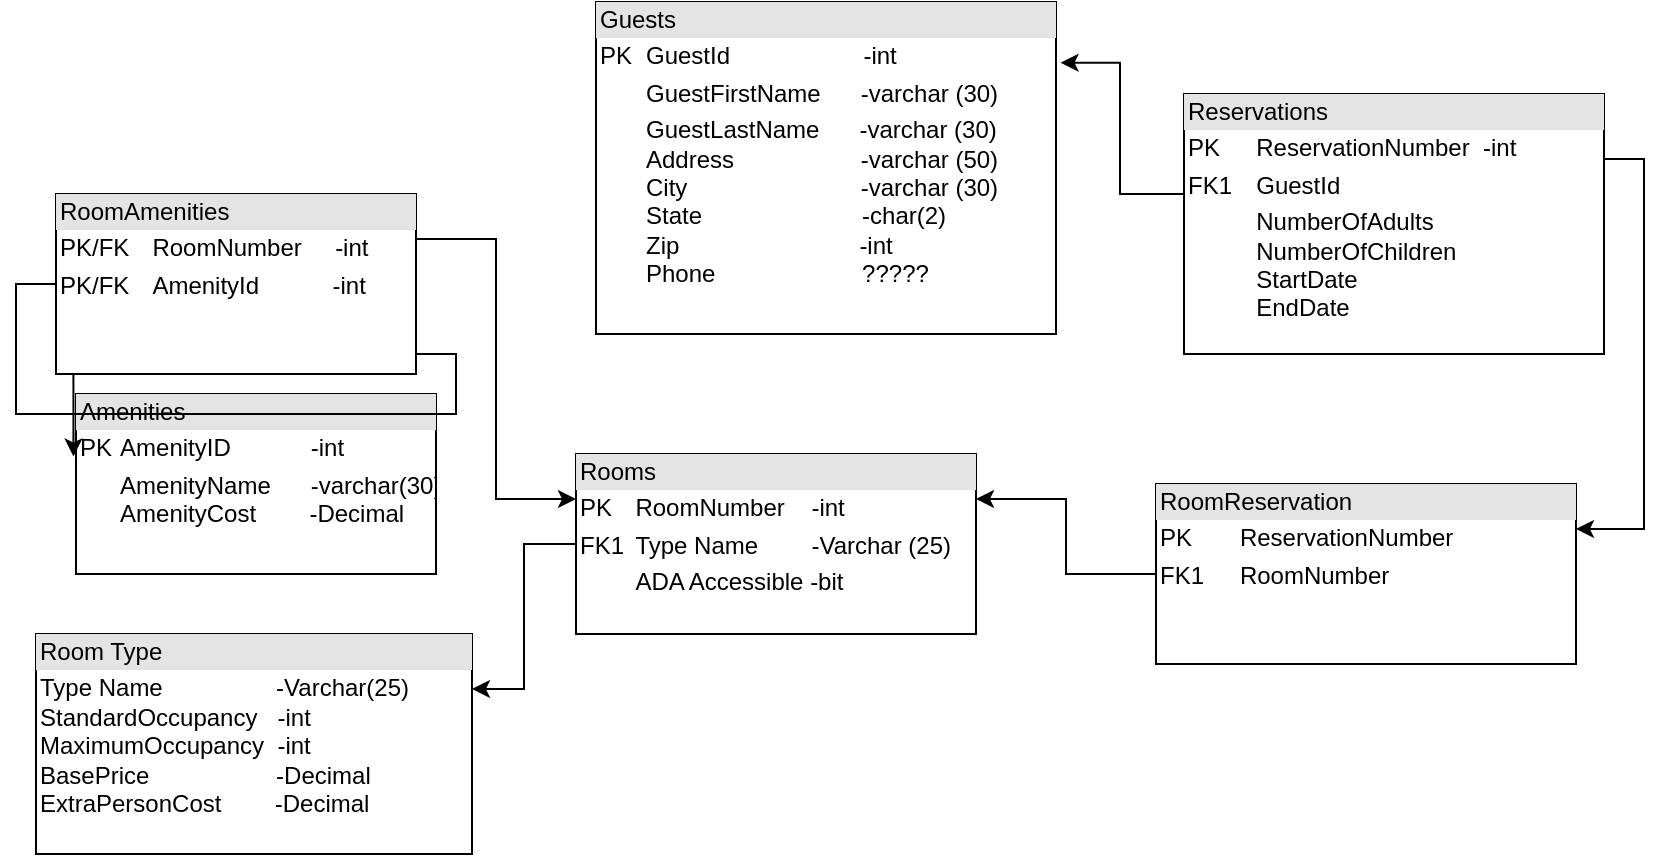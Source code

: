 <mxfile version="11.3.0" type="device" pages="1"><diagram id="tztGoDdLtDNuAIg6GJhw" name="Page-1"><mxGraphModel dx="1024" dy="485" grid="1" gridSize="10" guides="1" tooltips="1" connect="1" arrows="1" fold="1" page="1" pageScale="1" pageWidth="850" pageHeight="1100" math="0" shadow="0"><root><mxCell id="0"/><mxCell id="1" parent="0"/><mxCell id="5U9h92eijBRznWZuE8Pq-21" style="edgeStyle=orthogonalEdgeStyle;rounded=0;orthogonalLoop=1;jettySize=auto;html=1;exitX=0;exitY=0.5;exitDx=0;exitDy=0;entryX=1;entryY=0.25;entryDx=0;entryDy=0;" edge="1" parent="1" source="5U9h92eijBRznWZuE8Pq-6" target="5U9h92eijBRznWZuE8Pq-9"><mxGeometry relative="1" as="geometry"/></mxCell><mxCell id="5U9h92eijBRznWZuE8Pq-6" value="&lt;div style=&quot;box-sizing: border-box ; width: 100% ; background: #e4e4e4 ; padding: 2px&quot;&gt;Rooms&lt;/div&gt;&lt;table style=&quot;width: 100% ; font-size: 1em&quot; cellpadding=&quot;2&quot; cellspacing=&quot;0&quot;&gt;&lt;tbody&gt;&lt;tr&gt;&lt;td&gt;PK&lt;/td&gt;&lt;td&gt;RoomNumber&amp;nbsp; &amp;nbsp; -int&lt;/td&gt;&lt;/tr&gt;&lt;tr&gt;&lt;td&gt;FK1&lt;/td&gt;&lt;td&gt;Type Name&amp;nbsp; &amp;nbsp; &amp;nbsp; &amp;nbsp; -Varchar (25)&lt;/td&gt;&lt;/tr&gt;&lt;tr&gt;&lt;td&gt;&lt;br&gt;&lt;/td&gt;&lt;td&gt;ADA Accessible -bit&lt;/td&gt;&lt;/tr&gt;&lt;/tbody&gt;&lt;/table&gt;" style="verticalAlign=top;align=left;overflow=fill;html=1;" vertex="1" parent="1"><mxGeometry x="310" y="270" width="200" height="90" as="geometry"/></mxCell><mxCell id="5U9h92eijBRznWZuE8Pq-9" value="&lt;div style=&quot;box-sizing: border-box ; width: 100% ; background: #e4e4e4 ; padding: 2px&quot;&gt;Room Type&lt;/div&gt;&lt;table style=&quot;width: 100% ; font-size: 1em&quot; cellpadding=&quot;2&quot; cellspacing=&quot;0&quot;&gt;&lt;tbody&gt;&lt;tr&gt;&lt;td&gt;Type Name&amp;nbsp; &amp;nbsp; &amp;nbsp; &amp;nbsp; &amp;nbsp; &amp;nbsp; &amp;nbsp; &amp;nbsp; &amp;nbsp;-Varchar(25)&lt;br&gt;StandardOccupancy&amp;nbsp; &amp;nbsp;-int&lt;br&gt;MaximumOccupancy&amp;nbsp; -int&lt;br&gt;BasePrice&amp;nbsp; &amp;nbsp; &amp;nbsp; &amp;nbsp; &amp;nbsp; &amp;nbsp; &amp;nbsp; &amp;nbsp; &amp;nbsp; &amp;nbsp;-Decimal&lt;br&gt;ExtraPersonCost&amp;nbsp; &amp;nbsp; &amp;nbsp; &amp;nbsp; -Decimal&lt;br&gt;&lt;table cellpadding=&quot;2&quot; cellspacing=&quot;0&quot; style=&quot;font-size: 1em ; width: 265.6px&quot;&gt;&lt;tbody&gt;&lt;tr&gt;&lt;td&gt;&lt;br style=&quot;background-color: rgb(228 , 228 , 228)&quot;&gt;&lt;/td&gt;&lt;/tr&gt;&lt;/tbody&gt;&lt;/table&gt;&lt;/td&gt;&lt;td&gt;&lt;/td&gt;&lt;/tr&gt;&lt;/tbody&gt;&lt;/table&gt;" style="verticalAlign=top;align=left;overflow=fill;html=1;" vertex="1" parent="1"><mxGeometry x="40" y="360" width="218" height="110" as="geometry"/></mxCell><mxCell id="5U9h92eijBRznWZuE8Pq-10" value="&lt;div style=&quot;box-sizing: border-box ; width: 100% ; background: #e4e4e4 ; padding: 2px&quot;&gt;Amenities&lt;/div&gt;&lt;table style=&quot;width: 100% ; font-size: 1em&quot; cellpadding=&quot;2&quot; cellspacing=&quot;0&quot;&gt;&lt;tbody&gt;&lt;tr&gt;&lt;td&gt;PK&lt;/td&gt;&lt;td&gt;AmenityID&amp;nbsp; &amp;nbsp; &amp;nbsp; &amp;nbsp; &amp;nbsp; &amp;nbsp; -int&lt;/td&gt;&lt;/tr&gt;&lt;tr&gt;&lt;td&gt;&lt;br&gt;&lt;/td&gt;&lt;td&gt;AmenityName&amp;nbsp; &amp;nbsp; &amp;nbsp; -varchar(30)&lt;br&gt;AmenityCost&amp;nbsp; &amp;nbsp; &amp;nbsp; &amp;nbsp; -Decimal&lt;/td&gt;&lt;/tr&gt;&lt;tr&gt;&lt;td&gt;&lt;/td&gt;&lt;td&gt;&lt;br&gt;&lt;/td&gt;&lt;/tr&gt;&lt;/tbody&gt;&lt;/table&gt;" style="verticalAlign=top;align=left;overflow=fill;html=1;" vertex="1" parent="1"><mxGeometry x="60" y="240" width="180" height="90" as="geometry"/></mxCell><mxCell id="5U9h92eijBRznWZuE8Pq-25" style="edgeStyle=orthogonalEdgeStyle;rounded=0;orthogonalLoop=1;jettySize=auto;html=1;exitX=0;exitY=0.5;exitDx=0;exitDy=0;entryX=1;entryY=0.25;entryDx=0;entryDy=0;" edge="1" parent="1" source="5U9h92eijBRznWZuE8Pq-11" target="5U9h92eijBRznWZuE8Pq-6"><mxGeometry relative="1" as="geometry"/></mxCell><mxCell id="5U9h92eijBRznWZuE8Pq-11" value="&lt;div style=&quot;box-sizing: border-box ; width: 100% ; background: #e4e4e4 ; padding: 2px&quot;&gt;RoomReservation&lt;/div&gt;&lt;table style=&quot;width: 100% ; font-size: 1em&quot; cellpadding=&quot;2&quot; cellspacing=&quot;0&quot;&gt;&lt;tbody&gt;&lt;tr&gt;&lt;td&gt;PK&lt;/td&gt;&lt;td&gt;ReservationNumber&lt;/td&gt;&lt;/tr&gt;&lt;tr&gt;&lt;td&gt;FK1&lt;/td&gt;&lt;td&gt;RoomNumber&lt;br&gt;&lt;/td&gt;&lt;/tr&gt;&lt;tr&gt;&lt;td&gt;&lt;/td&gt;&lt;td&gt;&lt;br&gt;&lt;/td&gt;&lt;/tr&gt;&lt;/tbody&gt;&lt;/table&gt;" style="verticalAlign=top;align=left;overflow=fill;html=1;" vertex="1" parent="1"><mxGeometry x="600" y="285" width="210" height="90" as="geometry"/></mxCell><mxCell id="5U9h92eijBRznWZuE8Pq-12" value="&lt;div style=&quot;box-sizing: border-box ; width: 100% ; background: #e4e4e4 ; padding: 2px&quot;&gt;Guests&lt;/div&gt;&lt;table style=&quot;width: 100% ; font-size: 1em&quot; cellpadding=&quot;2&quot; cellspacing=&quot;0&quot;&gt;&lt;tbody&gt;&lt;tr&gt;&lt;td&gt;PK&lt;/td&gt;&lt;td&gt;GuestId&amp;nbsp; &amp;nbsp; &amp;nbsp; &amp;nbsp; &amp;nbsp; &amp;nbsp; &amp;nbsp; &amp;nbsp; &amp;nbsp; &amp;nbsp; -int&lt;/td&gt;&lt;/tr&gt;&lt;tr&gt;&lt;td&gt;&lt;br&gt;&lt;/td&gt;&lt;td&gt;GuestFirstName&amp;nbsp; &amp;nbsp; &amp;nbsp; -varchar (30)&lt;/td&gt;&lt;/tr&gt;&lt;tr&gt;&lt;td&gt;&lt;/td&gt;&lt;td&gt;GuestLastName&amp;nbsp; &amp;nbsp; &amp;nbsp; -varchar (30)&lt;br&gt;Address&amp;nbsp; &amp;nbsp; &amp;nbsp; &amp;nbsp; &amp;nbsp; &amp;nbsp; &amp;nbsp; &amp;nbsp; &amp;nbsp; &amp;nbsp;-varchar (50)&lt;br&gt;City&amp;nbsp; &amp;nbsp; &amp;nbsp; &amp;nbsp; &amp;nbsp; &amp;nbsp; &amp;nbsp; &amp;nbsp; &amp;nbsp; &amp;nbsp; &amp;nbsp; &amp;nbsp; &amp;nbsp; -varchar (30)&lt;br&gt;State&amp;nbsp; &amp;nbsp; &amp;nbsp; &amp;nbsp; &amp;nbsp; &amp;nbsp; &amp;nbsp; &amp;nbsp; &amp;nbsp; &amp;nbsp; &amp;nbsp; &amp;nbsp; -char(2)&lt;br&gt;Zip&amp;nbsp; &amp;nbsp; &amp;nbsp; &amp;nbsp; &amp;nbsp; &amp;nbsp; &amp;nbsp; &amp;nbsp; &amp;nbsp; &amp;nbsp; &amp;nbsp; &amp;nbsp; &amp;nbsp; &amp;nbsp;-int&lt;br&gt;Phone&amp;nbsp; &amp;nbsp; &amp;nbsp; &amp;nbsp; &amp;nbsp; &amp;nbsp; &amp;nbsp; &amp;nbsp; &amp;nbsp; &amp;nbsp; &amp;nbsp; ?????&lt;br&gt;&lt;br&gt;&lt;/td&gt;&lt;/tr&gt;&lt;/tbody&gt;&lt;/table&gt;" style="verticalAlign=top;align=left;overflow=fill;html=1;" vertex="1" parent="1"><mxGeometry x="320" y="44" width="230" height="166" as="geometry"/></mxCell><mxCell id="5U9h92eijBRznWZuE8Pq-23" style="edgeStyle=orthogonalEdgeStyle;rounded=0;orthogonalLoop=1;jettySize=auto;html=1;exitX=0;exitY=0.25;exitDx=0;exitDy=0;entryX=1.01;entryY=0.183;entryDx=0;entryDy=0;entryPerimeter=0;" edge="1" parent="1" source="5U9h92eijBRznWZuE8Pq-13" target="5U9h92eijBRznWZuE8Pq-12"><mxGeometry relative="1" as="geometry"><Array as="points"><mxPoint x="614" y="140"/><mxPoint x="582" y="140"/><mxPoint x="582" y="74"/></Array></mxGeometry></mxCell><mxCell id="5U9h92eijBRznWZuE8Pq-24" style="edgeStyle=orthogonalEdgeStyle;rounded=0;orthogonalLoop=1;jettySize=auto;html=1;exitX=1;exitY=0.25;exitDx=0;exitDy=0;entryX=1;entryY=0.25;entryDx=0;entryDy=0;" edge="1" parent="1" source="5U9h92eijBRznWZuE8Pq-13" target="5U9h92eijBRznWZuE8Pq-11"><mxGeometry relative="1" as="geometry"/></mxCell><mxCell id="5U9h92eijBRznWZuE8Pq-13" value="&lt;div style=&quot;box-sizing: border-box ; width: 100% ; background: #e4e4e4 ; padding: 2px&quot;&gt;Reservations&lt;/div&gt;&lt;table style=&quot;width: 100% ; font-size: 1em&quot; cellpadding=&quot;2&quot; cellspacing=&quot;0&quot;&gt;&lt;tbody&gt;&lt;tr&gt;&lt;td&gt;PK&lt;/td&gt;&lt;td&gt;ReservationNumber&amp;nbsp; -int&lt;/td&gt;&lt;/tr&gt;&lt;tr&gt;&lt;td&gt;FK1&lt;/td&gt;&lt;td&gt;GuestId&lt;/td&gt;&lt;/tr&gt;&lt;tr&gt;&lt;td&gt;&lt;/td&gt;&lt;td&gt;NumberOfAdults&lt;br&gt;NumberOfChildren&lt;br&gt;StartDate&lt;br&gt;EndDate&lt;br&gt;&lt;br&gt;&lt;/td&gt;&lt;/tr&gt;&lt;/tbody&gt;&lt;/table&gt;" style="verticalAlign=top;align=left;overflow=fill;html=1;" vertex="1" parent="1"><mxGeometry x="614" y="90" width="210" height="130" as="geometry"/></mxCell><mxCell id="5U9h92eijBRznWZuE8Pq-19" style="edgeStyle=orthogonalEdgeStyle;rounded=0;orthogonalLoop=1;jettySize=auto;html=1;exitX=1;exitY=0.25;exitDx=0;exitDy=0;entryX=0;entryY=0.25;entryDx=0;entryDy=0;" edge="1" parent="1" source="5U9h92eijBRznWZuE8Pq-14" target="5U9h92eijBRznWZuE8Pq-6"><mxGeometry relative="1" as="geometry"/></mxCell><mxCell id="5U9h92eijBRznWZuE8Pq-20" style="edgeStyle=orthogonalEdgeStyle;rounded=0;orthogonalLoop=1;jettySize=auto;html=1;exitX=0;exitY=0.5;exitDx=0;exitDy=0;entryX=-0.007;entryY=0.347;entryDx=0;entryDy=0;entryPerimeter=0;" edge="1" parent="1" source="5U9h92eijBRznWZuE8Pq-14" target="5U9h92eijBRznWZuE8Pq-10"><mxGeometry relative="1" as="geometry"/></mxCell><mxCell id="5U9h92eijBRznWZuE8Pq-14" value="&lt;div style=&quot;box-sizing: border-box ; width: 100% ; background: #e4e4e4 ; padding: 2px&quot;&gt;RoomAmenities&lt;/div&gt;&lt;table style=&quot;width: 100% ; font-size: 1em&quot; cellpadding=&quot;2&quot; cellspacing=&quot;0&quot;&gt;&lt;tbody&gt;&lt;tr&gt;&lt;td&gt;PK/FK&lt;/td&gt;&lt;td&gt;RoomNumber&amp;nbsp; &amp;nbsp; &amp;nbsp;-int&lt;/td&gt;&lt;/tr&gt;&lt;tr&gt;&lt;td&gt;PK/FK&lt;/td&gt;&lt;td&gt;AmenityId&amp;nbsp; &amp;nbsp; &amp;nbsp; &amp;nbsp; &amp;nbsp; &amp;nbsp;-int&lt;/td&gt;&lt;/tr&gt;&lt;tr&gt;&lt;td&gt;&lt;/td&gt;&lt;td&gt;&lt;br&gt;&lt;/td&gt;&lt;/tr&gt;&lt;/tbody&gt;&lt;/table&gt;" style="verticalAlign=top;align=left;overflow=fill;html=1;" vertex="1" parent="1"><mxGeometry x="50" y="140" width="180" height="90" as="geometry"/></mxCell></root></mxGraphModel></diagram></mxfile>